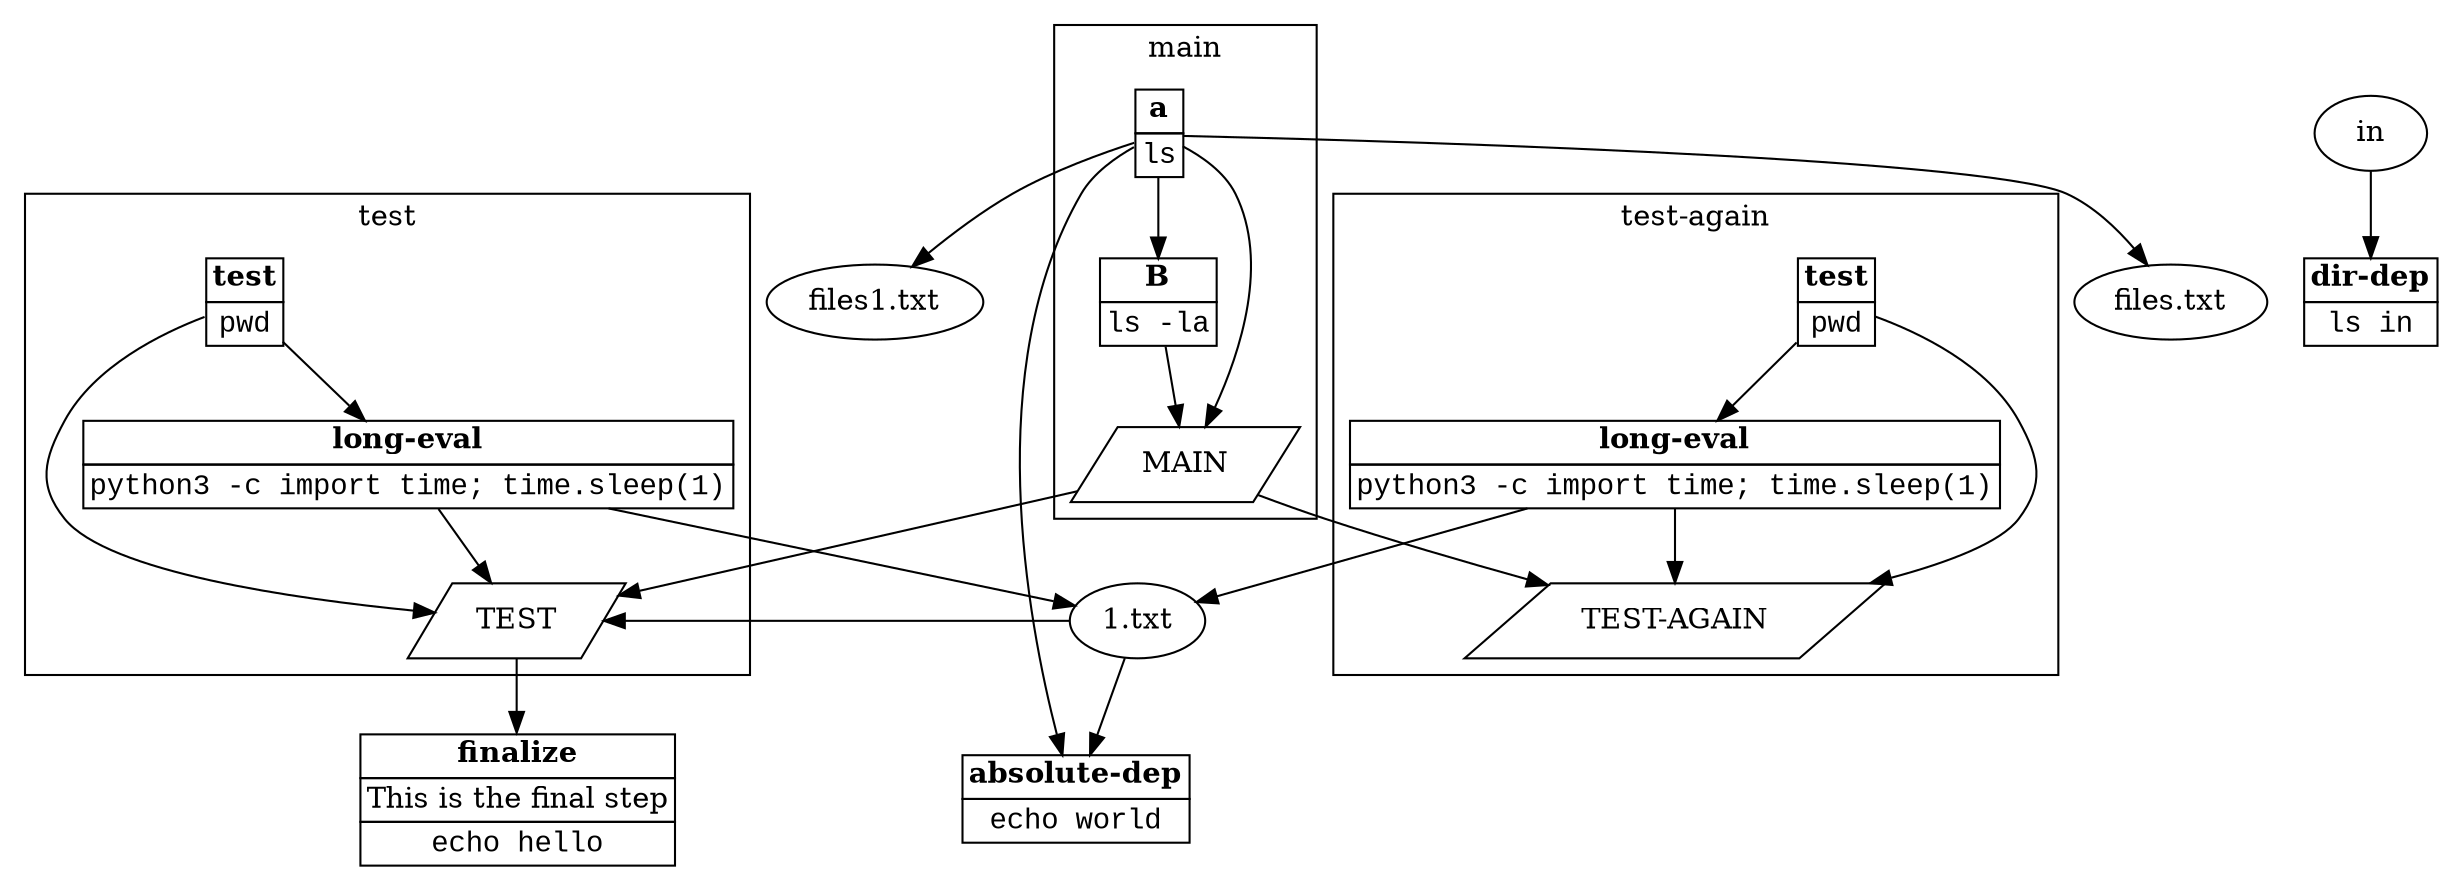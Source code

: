 digraph  {
	subgraph cluster_s0 {
		ID = "cluster_s0";
		label="main";
		n5[label=<<table border="0" cellborder="1" cellspacing="0"><tr><td><b>B</b></td></tr><tr><td><font face="Courier New, Courier, monospace">ls -la</font></td></tr></table>>,shape="plain"];
		n1[label="MAIN",shape="parallelogram"];
		n2[label=<<table border="0" cellborder="1" cellspacing="0"><tr><td><b>a</b></td></tr><tr><td><font face="Courier New, Courier, monospace">ls</font></td></tr></table>>,shape="plain"];
		
	}subgraph cluster_s1 {
		ID = "cluster_s1";
		label="test";
		n6[label="TEST",shape="parallelogram"];
		n7[label=<<table border="0" cellborder="1" cellspacing="0"><tr><td><b>long-eval</b></td></tr><tr><td><font face="Courier New, Courier, monospace">python3 -c import time; time.sleep(1)</font></td></tr></table>>,shape="plain"];
		n9[label=<<table border="0" cellborder="1" cellspacing="0"><tr><td><b>test</b></td></tr><tr><td><font face="Courier New, Courier, monospace">pwd</font></td></tr></table>>,shape="plain"];
		
	}subgraph cluster_s2 {
		ID = "cluster_s2";
		label="test-again";
		n10[label="TEST-AGAIN",shape="parallelogram"];
		n12[label=<<table border="0" cellborder="1" cellspacing="0"><tr><td><b>long-eval</b></td></tr><tr><td><font face="Courier New, Courier, monospace">python3 -c import time; time.sleep(1)</font></td></tr></table>>,shape="plain"];
		n11[label=<<table border="0" cellborder="1" cellspacing="0"><tr><td><b>test</b></td></tr><tr><td><font face="Courier New, Courier, monospace">pwd</font></td></tr></table>>,shape="plain"];
		
	}
	n8[label="1.txt"];
	n14[label=<<table border="0" cellborder="1" cellspacing="0"><tr><td><b>absolute-dep</b></td></tr><tr><td><font face="Courier New, Courier, monospace">echo world</font></td></tr></table>>,shape="plain"];
	n15[label=<<table border="0" cellborder="1" cellspacing="0"><tr><td><b>dir-dep</b></td></tr><tr><td><font face="Courier New, Courier, monospace">ls in</font></td></tr></table>>,shape="plain"];
	n3[label="files.txt"];
	n4[label="files1.txt"];
	n13[label=<<table border="0" cellborder="1" cellspacing="0"><tr><td><b>finalize</b></td></tr><tr><td>This is the final step</td></tr><tr><td><font face="Courier New, Courier, monospace">echo hello</font></td></tr></table>>,shape="plain"];
	n16[label="in"];
	n8->n6;
	n8->n14;
	n5->n1;
	n1->n6;
	n1->n10;
	n6->n13;
	n2->n14;
	n2->n5;
	n2->n1;
	n2->n3;
	n2->n4;
	n16->n15;
	n7->n6;
	n7->n8;
	n12->n10;
	n12->n8;
	n11->n12;
	n9->n7;
	n9->n6;
	n11->n10;
	
}